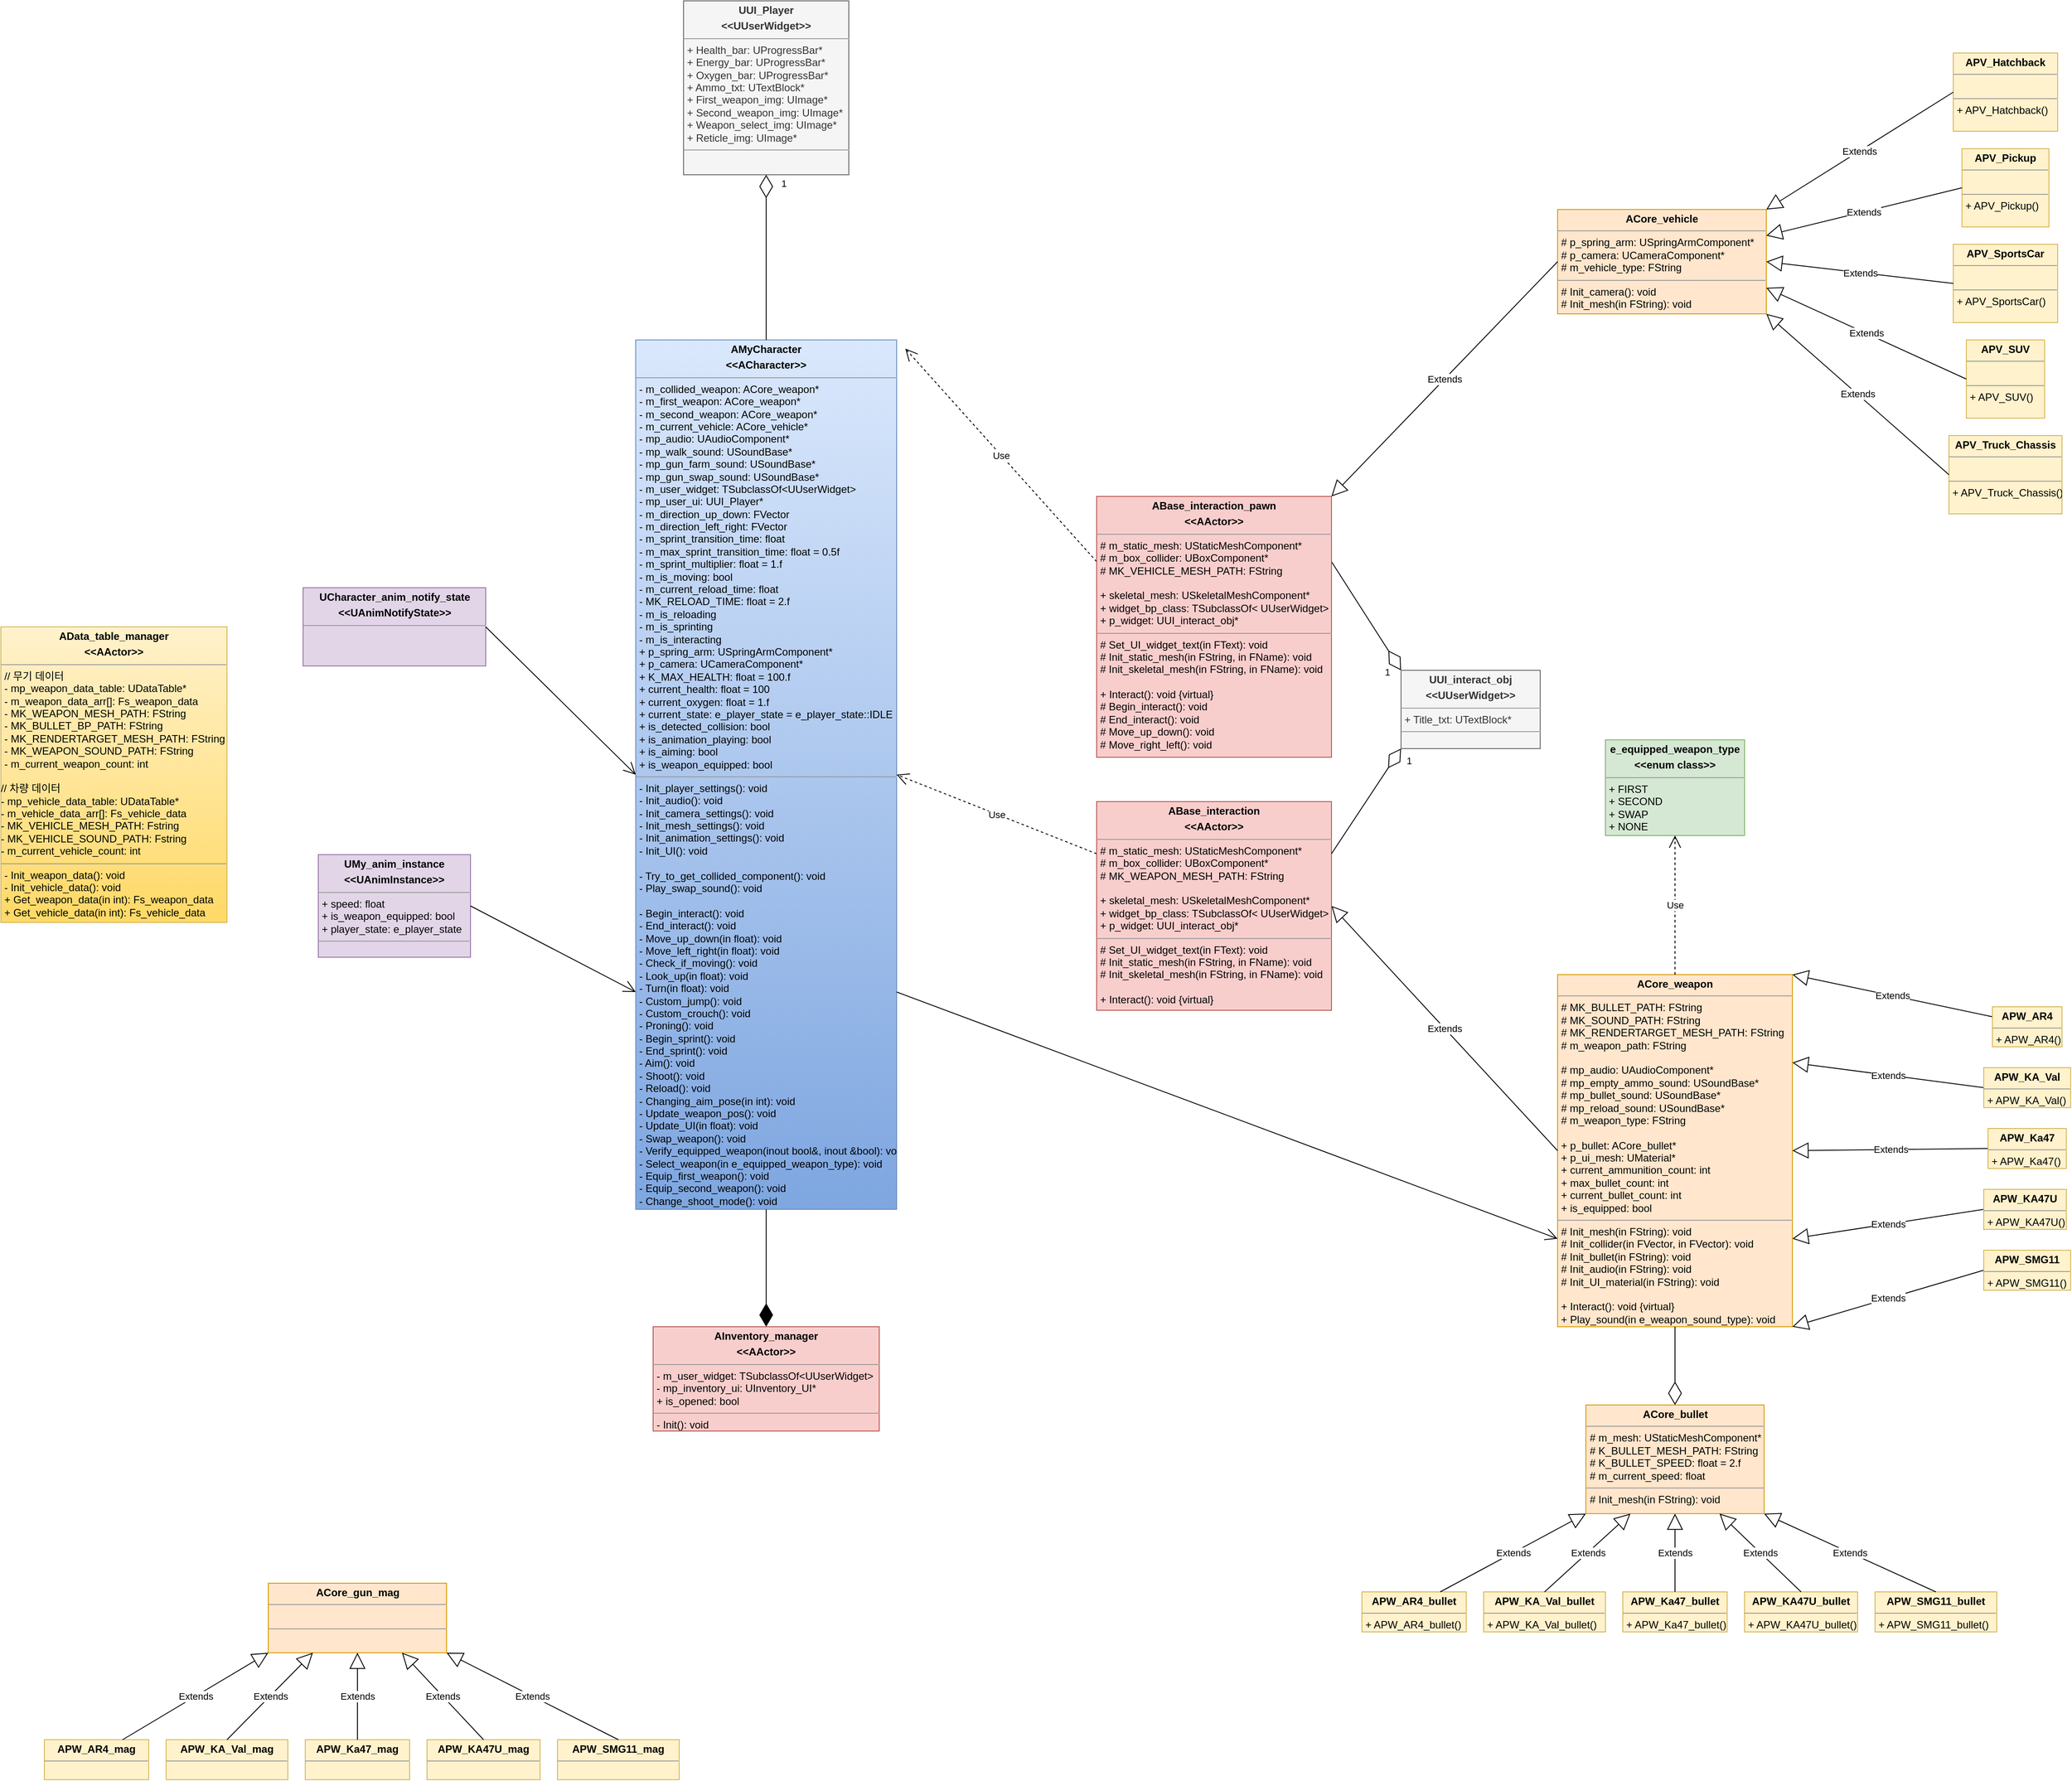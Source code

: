 <mxfile version="15.9.6" type="device"><diagram id="L9ezuEgp61Lx0JteerBj" name="Unreal_FPS"><mxGraphModel dx="4274" dy="2156" grid="1" gridSize="10" guides="1" tooltips="1" connect="1" arrows="1" fold="1" page="1" pageScale="1" pageWidth="827" pageHeight="1169" math="0" shadow="0"><root><mxCell id="0"/><mxCell id="1" parent="0"/><mxCell id="11ihqjajvoXtut_TYOG6-6" value="&lt;p style=&quot;margin: 0px ; margin-top: 4px ; text-align: center&quot;&gt;&lt;b&gt;ACore_vehicle&lt;/b&gt;&lt;/p&gt;&lt;hr size=&quot;1&quot;&gt;&lt;p style=&quot;margin: 0px ; margin-left: 4px&quot;&gt;# p_spring_arm:&amp;nbsp;USpringArmComponent*&lt;/p&gt;&lt;p style=&quot;margin: 0px ; margin-left: 4px&quot;&gt;# p_camera:&amp;nbsp;UCameraComponent*&lt;/p&gt;&lt;p style=&quot;margin: 0px ; margin-left: 4px&quot;&gt;#&amp;nbsp;m_vehicle_type: FString&lt;/p&gt;&lt;hr size=&quot;1&quot;&gt;&lt;p style=&quot;margin: 0px ; margin-left: 4px&quot;&gt;#&amp;nbsp;Init_camera(): void&lt;/p&gt;&lt;p style=&quot;margin: 0px ; margin-left: 4px&quot;&gt;#&amp;nbsp;Init_mesh(in FString): void&lt;/p&gt;" style="verticalAlign=top;align=left;overflow=fill;fontSize=12;fontFamily=Helvetica;html=1;fillColor=#ffe6cc;strokeColor=#d79b00;" parent="1" vertex="1"><mxGeometry x="80" y="80" width="240" height="120" as="geometry"/></mxCell><mxCell id="11ihqjajvoXtut_TYOG6-7" value="&lt;p style=&quot;margin: 0px ; margin-top: 4px ; text-align: center&quot;&gt;&lt;b&gt;ACore_weapon&lt;/b&gt;&lt;/p&gt;&lt;hr size=&quot;1&quot;&gt;&lt;p style=&quot;margin: 0px ; margin-left: 4px&quot;&gt;# MK_BULLET_PATH: FString&lt;/p&gt;&lt;p style=&quot;margin: 0px ; margin-left: 4px&quot;&gt;# MK_SOUND_PATH: FString&lt;/p&gt;&lt;p style=&quot;margin: 0px ; margin-left: 4px&quot;&gt;# MK_RENDERTARGET_MESH_PATH: FString&lt;/p&gt;&lt;p style=&quot;margin: 0px ; margin-left: 4px&quot;&gt;# m_weapon_path: FString&lt;/p&gt;&lt;p style=&quot;margin: 0px ; margin-left: 4px&quot;&gt;&lt;br&gt;&lt;/p&gt;&lt;p style=&quot;margin: 0px ; margin-left: 4px&quot;&gt;# mp_audio: UAudioComponent*&lt;/p&gt;&lt;p style=&quot;margin: 0px ; margin-left: 4px&quot;&gt;# mp_empty_ammo_sound: USoundBase*&lt;/p&gt;&lt;p style=&quot;margin: 0px ; margin-left: 4px&quot;&gt;# mp_bullet_sound: USoundBase*&lt;/p&gt;&lt;p style=&quot;margin: 0px ; margin-left: 4px&quot;&gt;# mp_reload_sound: USoundBase*&lt;/p&gt;&lt;p style=&quot;margin: 0px ; margin-left: 4px&quot;&gt;# m_weapon_type: FString&lt;/p&gt;&lt;p style=&quot;margin: 0px ; margin-left: 4px&quot;&gt;&lt;br&gt;&lt;/p&gt;&lt;p style=&quot;margin: 0px ; margin-left: 4px&quot;&gt;+ p_bullet: ACore_bullet*&lt;/p&gt;&lt;p style=&quot;margin: 0px ; margin-left: 4px&quot;&gt;+ p_ui_mesh: UMaterial*&lt;/p&gt;&lt;p style=&quot;margin: 0px ; margin-left: 4px&quot;&gt;+ current_ammunition_count: int&lt;/p&gt;&lt;p style=&quot;margin: 0px ; margin-left: 4px&quot;&gt;+ max_bullet_count: int&lt;/p&gt;&lt;p style=&quot;margin: 0px ; margin-left: 4px&quot;&gt;+ current_bullet_count: int&lt;/p&gt;&lt;p style=&quot;margin: 0px ; margin-left: 4px&quot;&gt;+ is_equipped: bool&lt;/p&gt;&lt;hr size=&quot;1&quot;&gt;&lt;p style=&quot;margin: 0px ; margin-left: 4px&quot;&gt;&lt;span&gt;# Init_mesh(in FString): void&lt;/span&gt;&lt;br&gt;&lt;/p&gt;&lt;p style=&quot;margin: 0px ; margin-left: 4px&quot;&gt;# Init_collider(in FVector, in FVector): void&lt;/p&gt;&lt;p style=&quot;margin: 0px ; margin-left: 4px&quot;&gt;# Init_bullet(in FString): void&lt;/p&gt;&lt;p style=&quot;margin: 0px ; margin-left: 4px&quot;&gt;# Init_audio(in FString): void&lt;/p&gt;&lt;p style=&quot;margin: 0px ; margin-left: 4px&quot;&gt;# Init_UI_material(in FString): void&lt;/p&gt;&lt;p style=&quot;margin: 0px ; margin-left: 4px&quot;&gt;&lt;br&gt;&lt;/p&gt;&lt;p style=&quot;margin: 0px ; margin-left: 4px&quot;&gt;+ Interact(): void {virtual}&lt;/p&gt;&lt;p style=&quot;margin: 0px ; margin-left: 4px&quot;&gt;+ Play_sound(in e_weapon_sound_type): void&lt;/p&gt;" style="verticalAlign=top;align=left;overflow=fill;fontSize=12;fontFamily=Helvetica;html=1;fillColor=#ffe6cc;strokeColor=#d79b00;" parent="1" vertex="1"><mxGeometry x="80" y="960" width="270" height="405" as="geometry"/></mxCell><mxCell id="11ihqjajvoXtut_TYOG6-8" value="Extends" style="endArrow=block;endSize=16;endFill=0;html=1;rounded=0;entryX=1;entryY=0;entryDx=0;entryDy=0;exitX=0;exitY=0.5;exitDx=0;exitDy=0;" parent="1" source="11ihqjajvoXtut_TYOG6-6" target="nxUF9wHnFdDj-_UctLaT-4" edge="1"><mxGeometry width="160" relative="1" as="geometry"><mxPoint x="-120" y="480" as="sourcePoint"/><mxPoint x="-180" y="410" as="targetPoint"/></mxGeometry></mxCell><mxCell id="11ihqjajvoXtut_TYOG6-9" value="Extends" style="endArrow=block;endSize=16;endFill=0;html=1;rounded=0;entryX=1;entryY=0.5;entryDx=0;entryDy=0;exitX=0;exitY=0.5;exitDx=0;exitDy=0;" parent="1" source="11ihqjajvoXtut_TYOG6-7" target="nxUF9wHnFdDj-_UctLaT-3" edge="1"><mxGeometry width="160" relative="1" as="geometry"><mxPoint x="-80" y="530.0" as="sourcePoint"/><mxPoint x="-180" y="860" as="targetPoint"/></mxGeometry></mxCell><mxCell id="FBOSVaXEJcuXzLTH4mBO-1" value="&lt;p style=&quot;margin: 0px ; margin-top: 4px ; text-align: center&quot;&gt;&lt;b&gt;APV_Pickup&lt;/b&gt;&lt;/p&gt;&lt;hr size=&quot;1&quot;&gt;&lt;p style=&quot;margin: 0px ; margin-left: 4px&quot;&gt;&lt;br&gt;&lt;/p&gt;&lt;hr size=&quot;1&quot;&gt;&lt;p style=&quot;margin: 0px ; margin-left: 4px&quot;&gt;+ APV_Pickup()&lt;/p&gt;" style="verticalAlign=top;align=left;overflow=fill;fontSize=12;fontFamily=Helvetica;html=1;fillColor=#fff2cc;strokeColor=#d6b656;" parent="1" vertex="1"><mxGeometry x="545" y="10" width="100" height="90" as="geometry"/></mxCell><mxCell id="FBOSVaXEJcuXzLTH4mBO-2" value="&lt;p style=&quot;margin: 0px ; margin-top: 4px ; text-align: center&quot;&gt;&lt;b&gt;APV_SportsCar&lt;/b&gt;&lt;/p&gt;&lt;hr size=&quot;1&quot;&gt;&lt;p style=&quot;margin: 0px ; margin-left: 4px&quot;&gt;&lt;br&gt;&lt;/p&gt;&lt;hr size=&quot;1&quot;&gt;&lt;p style=&quot;margin: 0px ; margin-left: 4px&quot;&gt;+ APV_SportsCar()&lt;/p&gt;" style="verticalAlign=top;align=left;overflow=fill;fontSize=12;fontFamily=Helvetica;html=1;fillColor=#fff2cc;strokeColor=#d6b656;" parent="1" vertex="1"><mxGeometry x="535" y="120" width="120" height="90" as="geometry"/></mxCell><mxCell id="FBOSVaXEJcuXzLTH4mBO-3" value="&lt;p style=&quot;margin: 0px ; margin-top: 4px ; text-align: center&quot;&gt;&lt;b&gt;APV_SUV&lt;/b&gt;&lt;/p&gt;&lt;hr size=&quot;1&quot;&gt;&lt;p style=&quot;margin: 0px ; margin-left: 4px&quot;&gt;&lt;br&gt;&lt;/p&gt;&lt;hr size=&quot;1&quot;&gt;&lt;p style=&quot;margin: 0px ; margin-left: 4px&quot;&gt;+ APV_SUV()&lt;/p&gt;" style="verticalAlign=top;align=left;overflow=fill;fontSize=12;fontFamily=Helvetica;html=1;fillColor=#fff2cc;strokeColor=#d6b656;" parent="1" vertex="1"><mxGeometry x="550" y="230" width="90" height="90" as="geometry"/></mxCell><mxCell id="FBOSVaXEJcuXzLTH4mBO-4" value="&lt;p style=&quot;margin: 0px ; margin-top: 4px ; text-align: center&quot;&gt;&lt;b&gt;APV_Truck_Chassis&lt;/b&gt;&lt;br&gt;&lt;/p&gt;&lt;hr size=&quot;1&quot;&gt;&lt;p style=&quot;margin: 0px ; margin-left: 4px&quot;&gt;&lt;br&gt;&lt;/p&gt;&lt;hr size=&quot;1&quot;&gt;&lt;p style=&quot;margin: 0px ; margin-left: 4px&quot;&gt;+ APV_Truck_Chassis()&lt;/p&gt;" style="verticalAlign=top;align=left;overflow=fill;fontSize=12;fontFamily=Helvetica;html=1;fillColor=#fff2cc;strokeColor=#d6b656;" parent="1" vertex="1"><mxGeometry x="530" y="340" width="130" height="90" as="geometry"/></mxCell><mxCell id="FBOSVaXEJcuXzLTH4mBO-5" value="&lt;p style=&quot;margin: 0px ; margin-top: 4px ; text-align: center&quot;&gt;&lt;b&gt;APV_Hatchback&lt;/b&gt;&lt;/p&gt;&lt;hr size=&quot;1&quot;&gt;&lt;p style=&quot;margin: 0px ; margin-left: 4px&quot;&gt;&lt;br&gt;&lt;/p&gt;&lt;hr size=&quot;1&quot;&gt;&lt;p style=&quot;margin: 0px ; margin-left: 4px&quot;&gt;+ APV_Hatchback()&lt;/p&gt;" style="verticalAlign=top;align=left;overflow=fill;fontSize=12;fontFamily=Helvetica;html=1;fillColor=#fff2cc;strokeColor=#d6b656;" parent="1" vertex="1"><mxGeometry x="535" y="-100" width="120" height="90" as="geometry"/></mxCell><mxCell id="FBOSVaXEJcuXzLTH4mBO-6" value="Extends" style="endArrow=block;endSize=16;endFill=0;html=1;rounded=0;entryX=1;entryY=0.25;entryDx=0;entryDy=0;exitX=0;exitY=0.5;exitDx=0;exitDy=0;" parent="1" source="FBOSVaXEJcuXzLTH4mBO-1" target="11ihqjajvoXtut_TYOG6-6" edge="1"><mxGeometry width="160" relative="1" as="geometry"><mxPoint x="370" y="380" as="sourcePoint"/><mxPoint x="530" y="380" as="targetPoint"/></mxGeometry></mxCell><mxCell id="FBOSVaXEJcuXzLTH4mBO-7" value="Extends" style="endArrow=block;endSize=16;endFill=0;html=1;rounded=0;entryX=1;entryY=0.75;entryDx=0;entryDy=0;exitX=0;exitY=0.5;exitDx=0;exitDy=0;" parent="1" source="FBOSVaXEJcuXzLTH4mBO-3" target="11ihqjajvoXtut_TYOG6-6" edge="1"><mxGeometry width="160" relative="1" as="geometry"><mxPoint x="380" y="390" as="sourcePoint"/><mxPoint x="540" y="390" as="targetPoint"/></mxGeometry></mxCell><mxCell id="FBOSVaXEJcuXzLTH4mBO-8" value="Extends" style="endArrow=block;endSize=16;endFill=0;html=1;rounded=0;entryX=1;entryY=0.5;entryDx=0;entryDy=0;exitX=0;exitY=0.5;exitDx=0;exitDy=0;" parent="1" source="FBOSVaXEJcuXzLTH4mBO-2" target="11ihqjajvoXtut_TYOG6-6" edge="1"><mxGeometry width="160" relative="1" as="geometry"><mxPoint x="390" y="400" as="sourcePoint"/><mxPoint x="550" y="400" as="targetPoint"/></mxGeometry></mxCell><mxCell id="FBOSVaXEJcuXzLTH4mBO-9" value="Extends" style="endArrow=block;endSize=16;endFill=0;html=1;rounded=0;entryX=1;entryY=1;entryDx=0;entryDy=0;exitX=0;exitY=0.5;exitDx=0;exitDy=0;" parent="1" source="FBOSVaXEJcuXzLTH4mBO-4" target="11ihqjajvoXtut_TYOG6-6" edge="1"><mxGeometry width="160" relative="1" as="geometry"><mxPoint x="400" y="410" as="sourcePoint"/><mxPoint x="560" y="410" as="targetPoint"/></mxGeometry></mxCell><mxCell id="FBOSVaXEJcuXzLTH4mBO-10" value="Extends" style="endArrow=block;endSize=16;endFill=0;html=1;rounded=0;entryX=1;entryY=0;entryDx=0;entryDy=0;exitX=0;exitY=0.5;exitDx=0;exitDy=0;" parent="1" source="FBOSVaXEJcuXzLTH4mBO-5" target="11ihqjajvoXtut_TYOG6-6" edge="1"><mxGeometry width="160" relative="1" as="geometry"><mxPoint x="410" y="420" as="sourcePoint"/><mxPoint x="570" y="420" as="targetPoint"/></mxGeometry></mxCell><mxCell id="9r6Hu6qhFaiT6cmgpiyw-6" value="Extends" style="endArrow=block;endSize=16;endFill=0;html=1;rounded=0;entryX=1;entryY=0;entryDx=0;entryDy=0;exitX=0;exitY=0.25;exitDx=0;exitDy=0;" parent="1" source="9r6Hu6qhFaiT6cmgpiyw-35" target="11ihqjajvoXtut_TYOG6-7" edge="1"><mxGeometry width="160" relative="1" as="geometry"><mxPoint x="520" y="750" as="sourcePoint"/><mxPoint x="480" y="815" as="targetPoint"/></mxGeometry></mxCell><mxCell id="9r6Hu6qhFaiT6cmgpiyw-7" value="Extends" style="endArrow=block;endSize=16;endFill=0;html=1;rounded=0;entryX=1;entryY=0.25;entryDx=0;entryDy=0;exitX=0;exitY=0.5;exitDx=0;exitDy=0;" parent="1" source="9r6Hu6qhFaiT6cmgpiyw-36" target="11ihqjajvoXtut_TYOG6-7" edge="1"><mxGeometry width="160" relative="1" as="geometry"><mxPoint x="520" y="870" as="sourcePoint"/><mxPoint x="460" y="1125" as="targetPoint"/></mxGeometry></mxCell><mxCell id="9r6Hu6qhFaiT6cmgpiyw-8" value="Extends" style="endArrow=block;endSize=16;endFill=0;html=1;rounded=0;entryX=1;entryY=0.5;entryDx=0;entryDy=0;exitX=0;exitY=0.5;exitDx=0;exitDy=0;" parent="1" source="9r6Hu6qhFaiT6cmgpiyw-37" target="11ihqjajvoXtut_TYOG6-7" edge="1"><mxGeometry width="160" relative="1" as="geometry"><mxPoint x="520" y="1000" as="sourcePoint"/><mxPoint x="560" y="1145" as="targetPoint"/></mxGeometry></mxCell><mxCell id="9r6Hu6qhFaiT6cmgpiyw-10" value="Extends" style="endArrow=block;endSize=16;endFill=0;html=1;rounded=0;entryX=1;entryY=0.75;entryDx=0;entryDy=0;exitX=0;exitY=0.5;exitDx=0;exitDy=0;" parent="1" source="9r6Hu6qhFaiT6cmgpiyw-38" target="11ihqjajvoXtut_TYOG6-7" edge="1"><mxGeometry width="160" relative="1" as="geometry"><mxPoint x="520" y="1120" as="sourcePoint"/><mxPoint x="480" y="1165" as="targetPoint"/></mxGeometry></mxCell><mxCell id="9r6Hu6qhFaiT6cmgpiyw-11" value="Extends" style="endArrow=block;endSize=16;endFill=0;html=1;rounded=0;entryX=1;entryY=1;entryDx=0;entryDy=0;exitX=0;exitY=0.5;exitDx=0;exitDy=0;" parent="1" source="9r6Hu6qhFaiT6cmgpiyw-39" target="11ihqjajvoXtut_TYOG6-7" edge="1"><mxGeometry width="160" relative="1" as="geometry"><mxPoint x="520" y="1240" as="sourcePoint"/><mxPoint x="470" y="1215" as="targetPoint"/></mxGeometry></mxCell><mxCell id="9r6Hu6qhFaiT6cmgpiyw-12" value="&lt;p style=&quot;margin: 0px ; margin-top: 4px ; text-align: center&quot;&gt;&lt;b&gt;AMyCharacter&lt;/b&gt;&lt;/p&gt;&lt;p style=&quot;margin: 0px ; margin-top: 4px ; text-align: center&quot;&gt;&lt;b&gt;&amp;lt;&amp;lt;ACharacter&amp;gt;&amp;gt;&lt;/b&gt;&lt;/p&gt;&lt;hr size=&quot;1&quot;&gt;&lt;p style=&quot;margin: 0px ; margin-left: 4px&quot;&gt;- m_collided_weapon: ACore_weapon*&lt;/p&gt;&lt;p style=&quot;margin: 0px ; margin-left: 4px&quot;&gt;- m_first_weapon: ACore_weapon*&amp;nbsp;&lt;/p&gt;&lt;p style=&quot;margin: 0px ; margin-left: 4px&quot;&gt;- m_second_weapon: ACore_weapon*&lt;/p&gt;&lt;p style=&quot;margin: 0px ; margin-left: 4px&quot;&gt;- m_current_vehicle: ACore_vehicle*&lt;/p&gt;&lt;p style=&quot;margin: 0px ; margin-left: 4px&quot;&gt;- mp_audio: UAudioComponent*&lt;/p&gt;&lt;p style=&quot;margin: 0px ; margin-left: 4px&quot;&gt;- mp_walk_sound: USoundBase*&amp;nbsp;&lt;/p&gt;&lt;p style=&quot;margin: 0px ; margin-left: 4px&quot;&gt;- mp_gun_farm_sound: USoundBase*&amp;nbsp;&lt;/p&gt;&lt;p style=&quot;margin: 0px ; margin-left: 4px&quot;&gt;- mp_gun_swap_sound: USoundBase*&amp;nbsp;&lt;/p&gt;&lt;p style=&quot;margin: 0px ; margin-left: 4px&quot;&gt;- m_user_widget: TSubclassOf&amp;lt;UUserWidget&amp;gt;&lt;/p&gt;&lt;p style=&quot;margin: 0px ; margin-left: 4px&quot;&gt;- mp_user_ui: UUI_Player*&lt;/p&gt;&lt;p style=&quot;margin: 0px ; margin-left: 4px&quot;&gt;- m_direction_up_down: FVector&lt;/p&gt;&lt;p style=&quot;margin: 0px ; margin-left: 4px&quot;&gt;- m_direction_left_right: FVector&lt;/p&gt;&lt;p style=&quot;margin: 0px ; margin-left: 4px&quot;&gt;- m_sprint_transition_time: float&lt;/p&gt;&lt;p style=&quot;margin: 0px ; margin-left: 4px&quot;&gt;- m_max_sprint_transition_time: float = 0.5f&lt;/p&gt;&lt;p style=&quot;margin: 0px ; margin-left: 4px&quot;&gt;- m_sprint_multiplier: float = 1.f&lt;/p&gt;&lt;p style=&quot;margin: 0px ; margin-left: 4px&quot;&gt;- m_is_moving: bool&lt;/p&gt;&lt;p style=&quot;margin: 0px ; margin-left: 4px&quot;&gt;- m_current_reload_time: float&lt;/p&gt;&lt;p style=&quot;margin: 0px ; margin-left: 4px&quot;&gt;- MK_RELOAD_TIME: float = 2.f&lt;/p&gt;&lt;p style=&quot;margin: 0px ; margin-left: 4px&quot;&gt;- m_is_reloading&lt;/p&gt;&lt;p style=&quot;margin: 0px ; margin-left: 4px&quot;&gt;- m_is_sprinting&lt;/p&gt;&lt;p style=&quot;margin: 0px ; margin-left: 4px&quot;&gt;- m_is_interacting&lt;/p&gt;&lt;p style=&quot;margin: 0px ; margin-left: 4px&quot;&gt;+ p_spring_arm: USpringArmComponent*&lt;/p&gt;&lt;p style=&quot;margin: 0px ; margin-left: 4px&quot;&gt;+ p_camera: UCameraComponent*&lt;/p&gt;&lt;p style=&quot;margin: 0px ; margin-left: 4px&quot;&gt;+ K_MAX_HEALTH: float = 100.f&lt;/p&gt;&lt;p style=&quot;margin: 0px ; margin-left: 4px&quot;&gt;+ current_health: float = 100&lt;/p&gt;&lt;p style=&quot;margin: 0px ; margin-left: 4px&quot;&gt;+ current_oxygen: float = 1.f&lt;/p&gt;&lt;p style=&quot;margin: 0px ; margin-left: 4px&quot;&gt;+ current_state: e_player_state = e_player_state::IDLE&lt;/p&gt;&lt;p style=&quot;margin: 0px ; margin-left: 4px&quot;&gt;+ is_detected_collision: bool&lt;/p&gt;&lt;p style=&quot;margin: 0px ; margin-left: 4px&quot;&gt;+ is_animation_playing: bool&amp;nbsp;&amp;nbsp;&lt;/p&gt;&lt;p style=&quot;margin: 0px ; margin-left: 4px&quot;&gt;+ is_aiming: bool&amp;nbsp; &amp;nbsp; &amp;nbsp; &amp;nbsp; &amp;nbsp; &amp;nbsp; &amp;nbsp;&lt;/p&gt;&lt;p style=&quot;margin: 0px ; margin-left: 4px&quot;&gt;+ is_weapon_equipped: bool&amp;nbsp; &amp;nbsp;&lt;/p&gt;&lt;hr size=&quot;1&quot;&gt;&lt;p style=&quot;margin: 0px ; margin-left: 4px&quot;&gt;&lt;span&gt;- Init_player_settings(): void&lt;/span&gt;&lt;br&gt;&lt;/p&gt;&lt;p style=&quot;margin: 0px ; margin-left: 4px&quot;&gt;- Init_audio(): void&lt;/p&gt;&lt;p style=&quot;margin: 0px ; margin-left: 4px&quot;&gt;- Init_camera_settings(): void&lt;/p&gt;&lt;p style=&quot;margin: 0px ; margin-left: 4px&quot;&gt;- Init_mesh_settings(): void&lt;/p&gt;&lt;p style=&quot;margin: 0px ; margin-left: 4px&quot;&gt;- Init_animation_settings(): void&lt;/p&gt;&lt;p style=&quot;margin: 0px ; margin-left: 4px&quot;&gt;- Init_UI(): void&lt;/p&gt;&lt;p style=&quot;margin: 0px ; margin-left: 4px&quot;&gt;&lt;br&gt;&lt;/p&gt;&lt;p style=&quot;margin: 0px ; margin-left: 4px&quot;&gt;- Try_to_get_collided_component(): void&lt;/p&gt;&lt;p style=&quot;margin: 0px ; margin-left: 4px&quot;&gt;- Play_swap_sound(): void&lt;/p&gt;&lt;p style=&quot;margin: 0px ; margin-left: 4px&quot;&gt;&lt;br&gt;&lt;/p&gt;&lt;p style=&quot;margin: 0px ; margin-left: 4px&quot;&gt;- Begin_interact(): void&lt;/p&gt;&lt;p style=&quot;margin: 0px ; margin-left: 4px&quot;&gt;- End_interact(): void&lt;/p&gt;&lt;p style=&quot;margin: 0px ; margin-left: 4px&quot;&gt;- Move_up_down(in float): void&lt;/p&gt;&lt;p style=&quot;margin: 0px ; margin-left: 4px&quot;&gt;- Move_left_right(in float): void&lt;/p&gt;&lt;p style=&quot;margin: 0px ; margin-left: 4px&quot;&gt;- Check_if_moving(): void&lt;/p&gt;&lt;p style=&quot;margin: 0px ; margin-left: 4px&quot;&gt;- Look_up(in float): void&lt;/p&gt;&lt;p style=&quot;margin: 0px ; margin-left: 4px&quot;&gt;- Turn(in float): void&lt;/p&gt;&lt;p style=&quot;margin: 0px ; margin-left: 4px&quot;&gt;- Custom_jump(): void&lt;/p&gt;&lt;p style=&quot;margin: 0px ; margin-left: 4px&quot;&gt;- Custom_crouch(): void&lt;/p&gt;&lt;p style=&quot;margin: 0px ; margin-left: 4px&quot;&gt;- Proning(): void&lt;/p&gt;&lt;p style=&quot;margin: 0px ; margin-left: 4px&quot;&gt;- Begin_sprint(): void&lt;/p&gt;&lt;p style=&quot;margin: 0px ; margin-left: 4px&quot;&gt;- End_sprint(): void&lt;/p&gt;&lt;p style=&quot;margin: 0px ; margin-left: 4px&quot;&gt;- Aim(): void&lt;/p&gt;&lt;p style=&quot;margin: 0px ; margin-left: 4px&quot;&gt;- Shoot(): void&lt;/p&gt;&lt;p style=&quot;margin: 0px ; margin-left: 4px&quot;&gt;- Reload(): void&lt;/p&gt;&lt;p style=&quot;margin: 0px ; margin-left: 4px&quot;&gt;- Changing_aim_pose(in int): void&lt;/p&gt;&lt;p style=&quot;margin: 0px ; margin-left: 4px&quot;&gt;- Update_weapon_pos(): void&lt;/p&gt;&lt;p style=&quot;margin: 0px ; margin-left: 4px&quot;&gt;- Update_UI(in float): void&lt;/p&gt;&lt;p style=&quot;margin: 0px ; margin-left: 4px&quot;&gt;- Swap_weapon(): void&lt;/p&gt;&lt;p style=&quot;margin: 0px ; margin-left: 4px&quot;&gt;- Verify_equipped_weapon(inout bool&amp;amp;, inout &amp;amp;bool): void&lt;/p&gt;&lt;p style=&quot;margin: 0px ; margin-left: 4px&quot;&gt;- Select_weapon(in e_equipped_weapon_type): void&lt;/p&gt;&lt;p style=&quot;margin: 0px ; margin-left: 4px&quot;&gt;- Equip_first_weapon(): void&lt;/p&gt;&lt;p style=&quot;margin: 0px ; margin-left: 4px&quot;&gt;- Equip_second_weapon(): void&lt;/p&gt;&lt;p style=&quot;margin: 0px ; margin-left: 4px&quot;&gt;- Change_shoot_mode(): void&lt;/p&gt;" style="verticalAlign=top;align=left;overflow=fill;fontSize=12;fontFamily=Helvetica;html=1;fillColor=#dae8fc;gradientColor=#7ea6e0;strokeColor=#6c8ebf;" parent="1" vertex="1"><mxGeometry x="-980" y="230" width="300" height="1000" as="geometry"/></mxCell><mxCell id="9r6Hu6qhFaiT6cmgpiyw-13" value="Use" style="endArrow=open;endSize=12;dashed=1;html=1;rounded=0;entryX=1;entryY=0.5;entryDx=0;entryDy=0;exitX=0;exitY=0.25;exitDx=0;exitDy=0;" parent="1" source="nxUF9wHnFdDj-_UctLaT-3" target="9r6Hu6qhFaiT6cmgpiyw-12" edge="1"><mxGeometry width="160" relative="1" as="geometry"><mxPoint x="-450" y="860" as="sourcePoint"/><mxPoint x="-280" y="810" as="targetPoint"/></mxGeometry></mxCell><mxCell id="9r6Hu6qhFaiT6cmgpiyw-14" value="&lt;p style=&quot;margin: 0px ; margin-top: 4px ; text-align: center&quot;&gt;&lt;b&gt;e_equipped_weapon_type&lt;/b&gt;&lt;br&gt;&lt;/p&gt;&lt;p style=&quot;margin: 0px ; margin-top: 4px ; text-align: center&quot;&gt;&lt;b&gt;&amp;lt;&amp;lt;enum class&amp;gt;&amp;gt;&lt;/b&gt;&lt;/p&gt;&lt;hr size=&quot;1&quot;&gt;&lt;p style=&quot;margin: 0px ; margin-left: 4px&quot;&gt;+ FIRST&lt;/p&gt;&lt;p style=&quot;margin: 0px ; margin-left: 4px&quot;&gt;+ SECOND&lt;/p&gt;&lt;p style=&quot;margin: 0px ; margin-left: 4px&quot;&gt;+ SWAP&lt;/p&gt;&lt;p style=&quot;margin: 0px ; margin-left: 4px&quot;&gt;+ NONE&lt;/p&gt;" style="verticalAlign=top;align=left;overflow=fill;fontSize=12;fontFamily=Helvetica;html=1;fillColor=#d5e8d4;strokeColor=#82b366;" parent="1" vertex="1"><mxGeometry x="135" y="690" width="160" height="110" as="geometry"/></mxCell><mxCell id="9r6Hu6qhFaiT6cmgpiyw-15" value="Use" style="endArrow=open;endSize=12;dashed=1;html=1;rounded=0;entryX=0.5;entryY=1;entryDx=0;entryDy=0;exitX=0.5;exitY=0;exitDx=0;exitDy=0;" parent="1" source="11ihqjajvoXtut_TYOG6-7" target="9r6Hu6qhFaiT6cmgpiyw-14" edge="1"><mxGeometry width="160" relative="1" as="geometry"><mxPoint x="160" y="885" as="sourcePoint"/><mxPoint x="320" y="885" as="targetPoint"/></mxGeometry></mxCell><mxCell id="9r6Hu6qhFaiT6cmgpiyw-16" value="&lt;p style=&quot;margin: 0px ; margin-top: 4px ; text-align: center&quot;&gt;&lt;b&gt;ACore_bullet&lt;/b&gt;&lt;/p&gt;&lt;hr size=&quot;1&quot;&gt;&lt;p style=&quot;margin: 0px ; margin-left: 4px&quot;&gt;# m_mesh: UStaticMeshComponent*&lt;/p&gt;&lt;p style=&quot;margin: 0px ; margin-left: 4px&quot;&gt;# K_BULLET_MESH_PATH: FString&lt;/p&gt;&lt;p style=&quot;margin: 0px ; margin-left: 4px&quot;&gt;# K_BULLET_SPEED: float = 2.f&lt;/p&gt;&lt;p style=&quot;margin: 0px ; margin-left: 4px&quot;&gt;# m_current_speed: float&lt;/p&gt;&lt;hr size=&quot;1&quot;&gt;&lt;p style=&quot;margin: 0px ; margin-left: 4px&quot;&gt;&lt;span&gt;# Init_mesh(in FString): void&lt;/span&gt;&lt;br&gt;&lt;/p&gt;" style="verticalAlign=top;align=left;overflow=fill;fontSize=12;fontFamily=Helvetica;html=1;fillColor=#ffe6cc;strokeColor=#d79b00;" parent="1" vertex="1"><mxGeometry x="112.5" y="1455" width="205" height="125" as="geometry"/></mxCell><mxCell id="9r6Hu6qhFaiT6cmgpiyw-18" value="" style="endArrow=diamondThin;endFill=0;endSize=24;html=1;rounded=0;entryX=0.5;entryY=0;entryDx=0;entryDy=0;exitX=0.5;exitY=1;exitDx=0;exitDy=0;" parent="1" source="11ihqjajvoXtut_TYOG6-7" target="9r6Hu6qhFaiT6cmgpiyw-16" edge="1"><mxGeometry width="160" relative="1" as="geometry"><mxPoint x="50" y="1415" as="sourcePoint"/><mxPoint x="210" y="1415" as="targetPoint"/></mxGeometry></mxCell><mxCell id="9r6Hu6qhFaiT6cmgpiyw-23" value="&lt;p style=&quot;margin: 0px ; margin-top: 4px ; text-align: center&quot;&gt;&lt;b&gt;APW_AR4_bullet&lt;/b&gt;&lt;br&gt;&lt;/p&gt;&lt;hr size=&quot;1&quot;&gt;&lt;p style=&quot;margin: 0px ; margin-left: 4px&quot;&gt;&lt;span&gt;+ APW_AR4_bullet()&lt;/span&gt;&lt;br&gt;&lt;/p&gt;" style="verticalAlign=top;align=left;overflow=fill;fontSize=12;fontFamily=Helvetica;html=1;fillColor=#fff2cc;strokeColor=#d6b656;" parent="1" vertex="1"><mxGeometry x="-145" y="1670" width="120" height="46" as="geometry"/></mxCell><mxCell id="9r6Hu6qhFaiT6cmgpiyw-25" value="&lt;p style=&quot;margin: 0px ; margin-top: 4px ; text-align: center&quot;&gt;&lt;b&gt;APW_KA_Val_bullet&lt;/b&gt;&lt;br&gt;&lt;/p&gt;&lt;hr size=&quot;1&quot;&gt;&lt;p style=&quot;margin: 0px ; margin-left: 4px&quot;&gt;&lt;span&gt;+ APW_KA_Val_bullet()&lt;/span&gt;&lt;br&gt;&lt;/p&gt;" style="verticalAlign=top;align=left;overflow=fill;fontSize=12;fontFamily=Helvetica;html=1;fillColor=#fff2cc;strokeColor=#d6b656;" parent="1" vertex="1"><mxGeometry x="-5" y="1670" width="140" height="46" as="geometry"/></mxCell><mxCell id="9r6Hu6qhFaiT6cmgpiyw-27" value="&lt;p style=&quot;margin: 0px ; margin-top: 4px ; text-align: center&quot;&gt;&lt;b&gt;APW_Ka47_bullet&lt;/b&gt;&lt;br&gt;&lt;/p&gt;&lt;hr size=&quot;1&quot;&gt;&lt;p style=&quot;margin: 0px ; margin-left: 4px&quot;&gt;&lt;span&gt;+ APW_Ka47_bullet()&lt;/span&gt;&lt;br&gt;&lt;/p&gt;" style="verticalAlign=top;align=left;overflow=fill;fontSize=12;fontFamily=Helvetica;html=1;fillColor=#fff2cc;strokeColor=#d6b656;" parent="1" vertex="1"><mxGeometry x="155" y="1670" width="120" height="46" as="geometry"/></mxCell><mxCell id="9r6Hu6qhFaiT6cmgpiyw-28" value="&lt;p style=&quot;margin: 0px ; margin-top: 4px ; text-align: center&quot;&gt;&lt;b&gt;APW_KA47U_bullet&lt;/b&gt;&lt;br&gt;&lt;/p&gt;&lt;hr size=&quot;1&quot;&gt;&lt;p style=&quot;margin: 0px ; margin-left: 4px&quot;&gt;&lt;span&gt;+ APW_KA47U_bullet()&lt;/span&gt;&lt;br&gt;&lt;/p&gt;" style="verticalAlign=top;align=left;overflow=fill;fontSize=12;fontFamily=Helvetica;html=1;fillColor=#fff2cc;strokeColor=#d6b656;" parent="1" vertex="1"><mxGeometry x="295" y="1670" width="130" height="46" as="geometry"/></mxCell><mxCell id="9r6Hu6qhFaiT6cmgpiyw-29" value="&lt;p style=&quot;margin: 0px ; margin-top: 4px ; text-align: center&quot;&gt;&lt;b&gt;APW_SMG11_bullet&lt;/b&gt;&lt;/p&gt;&lt;hr size=&quot;1&quot;&gt;&lt;p style=&quot;margin: 0px ; margin-left: 4px&quot;&gt;&lt;span&gt;+ APW_SMG11_bullet()&lt;/span&gt;&lt;br&gt;&lt;/p&gt;" style="verticalAlign=top;align=left;overflow=fill;fontSize=12;fontFamily=Helvetica;html=1;fillColor=#fff2cc;strokeColor=#d6b656;" parent="1" vertex="1"><mxGeometry x="445" y="1670" width="140" height="46" as="geometry"/></mxCell><mxCell id="9r6Hu6qhFaiT6cmgpiyw-30" value="Extends" style="endArrow=block;endSize=16;endFill=0;html=1;rounded=0;entryX=0;entryY=1;entryDx=0;entryDy=0;exitX=0.75;exitY=0;exitDx=0;exitDy=0;" parent="1" source="9r6Hu6qhFaiT6cmgpiyw-23" target="9r6Hu6qhFaiT6cmgpiyw-16" edge="1"><mxGeometry width="160" relative="1" as="geometry"><mxPoint x="-90" y="1715" as="sourcePoint"/><mxPoint x="10" y="1785" as="targetPoint"/></mxGeometry></mxCell><mxCell id="9r6Hu6qhFaiT6cmgpiyw-31" value="Extends" style="endArrow=block;endSize=16;endFill=0;html=1;rounded=0;entryX=0.25;entryY=1;entryDx=0;entryDy=0;exitX=0.5;exitY=0;exitDx=0;exitDy=0;" parent="1" source="9r6Hu6qhFaiT6cmgpiyw-25" target="9r6Hu6qhFaiT6cmgpiyw-16" edge="1"><mxGeometry width="160" relative="1" as="geometry"><mxPoint x="10" y="1825" as="sourcePoint"/><mxPoint x="170" y="1825" as="targetPoint"/></mxGeometry></mxCell><mxCell id="9r6Hu6qhFaiT6cmgpiyw-32" value="Extends" style="endArrow=block;endSize=16;endFill=0;html=1;rounded=0;entryX=0.5;entryY=1;entryDx=0;entryDy=0;exitX=0.5;exitY=0;exitDx=0;exitDy=0;" parent="1" source="9r6Hu6qhFaiT6cmgpiyw-27" target="9r6Hu6qhFaiT6cmgpiyw-16" edge="1"><mxGeometry width="160" relative="1" as="geometry"><mxPoint x="150" y="1835" as="sourcePoint"/><mxPoint x="310" y="1835" as="targetPoint"/></mxGeometry></mxCell><mxCell id="9r6Hu6qhFaiT6cmgpiyw-33" value="Extends" style="endArrow=block;endSize=16;endFill=0;html=1;rounded=0;entryX=0.75;entryY=1;entryDx=0;entryDy=0;exitX=0.5;exitY=0;exitDx=0;exitDy=0;" parent="1" source="9r6Hu6qhFaiT6cmgpiyw-28" target="9r6Hu6qhFaiT6cmgpiyw-16" edge="1"><mxGeometry width="160" relative="1" as="geometry"><mxPoint x="330" y="1875" as="sourcePoint"/><mxPoint x="490" y="1875" as="targetPoint"/></mxGeometry></mxCell><mxCell id="9r6Hu6qhFaiT6cmgpiyw-34" value="Extends" style="endArrow=block;endSize=16;endFill=0;html=1;rounded=0;entryX=1;entryY=1;entryDx=0;entryDy=0;exitX=0.5;exitY=0;exitDx=0;exitDy=0;" parent="1" source="9r6Hu6qhFaiT6cmgpiyw-29" target="9r6Hu6qhFaiT6cmgpiyw-16" edge="1"><mxGeometry width="160" relative="1" as="geometry"><mxPoint x="450" y="1635" as="sourcePoint"/><mxPoint x="610" y="1635" as="targetPoint"/></mxGeometry></mxCell><mxCell id="9r6Hu6qhFaiT6cmgpiyw-35" value="&lt;p style=&quot;margin: 0px ; margin-top: 4px ; text-align: center&quot;&gt;&lt;b&gt;APW_AR4&lt;/b&gt;&lt;br&gt;&lt;/p&gt;&lt;hr size=&quot;1&quot;&gt;&lt;p style=&quot;margin: 0px ; margin-left: 4px&quot;&gt;&lt;span&gt;+ APW_AR4()&lt;/span&gt;&lt;br&gt;&lt;/p&gt;" style="verticalAlign=top;align=left;overflow=fill;fontSize=12;fontFamily=Helvetica;html=1;fillColor=#fff2cc;strokeColor=#d6b656;" parent="1" vertex="1"><mxGeometry x="580" y="997" width="80" height="46" as="geometry"/></mxCell><mxCell id="9r6Hu6qhFaiT6cmgpiyw-36" value="&lt;p style=&quot;margin: 0px ; margin-top: 4px ; text-align: center&quot;&gt;&lt;b&gt;APW_KA_Val&lt;/b&gt;&lt;br&gt;&lt;/p&gt;&lt;hr size=&quot;1&quot;&gt;&lt;p style=&quot;margin: 0px ; margin-left: 4px&quot;&gt;&lt;span&gt;+ APW_KA_Val()&lt;/span&gt;&lt;br&gt;&lt;/p&gt;" style="verticalAlign=top;align=left;overflow=fill;fontSize=12;fontFamily=Helvetica;html=1;fillColor=#fff2cc;strokeColor=#d6b656;" parent="1" vertex="1"><mxGeometry x="570" y="1067" width="100" height="46" as="geometry"/></mxCell><mxCell id="9r6Hu6qhFaiT6cmgpiyw-37" value="&lt;p style=&quot;margin: 0px ; margin-top: 4px ; text-align: center&quot;&gt;&lt;b&gt;APW_Ka47&lt;/b&gt;&lt;br&gt;&lt;/p&gt;&lt;hr size=&quot;1&quot;&gt;&lt;p style=&quot;margin: 0px ; margin-left: 4px&quot;&gt;&lt;span&gt;+ APW_Ka47()&lt;/span&gt;&lt;br&gt;&lt;/p&gt;" style="verticalAlign=top;align=left;overflow=fill;fontSize=12;fontFamily=Helvetica;html=1;fillColor=#fff2cc;strokeColor=#d6b656;" parent="1" vertex="1"><mxGeometry x="575" y="1137" width="90" height="46" as="geometry"/></mxCell><mxCell id="9r6Hu6qhFaiT6cmgpiyw-38" value="&lt;p style=&quot;margin: 0px ; margin-top: 4px ; text-align: center&quot;&gt;&lt;b&gt;APW_KA47U&lt;/b&gt;&lt;br&gt;&lt;/p&gt;&lt;hr size=&quot;1&quot;&gt;&lt;p style=&quot;margin: 0px ; margin-left: 4px&quot;&gt;&lt;span&gt;+ APW_KA47U()&lt;/span&gt;&lt;br&gt;&lt;/p&gt;" style="verticalAlign=top;align=left;overflow=fill;fontSize=12;fontFamily=Helvetica;html=1;fillColor=#fff2cc;strokeColor=#d6b656;" parent="1" vertex="1"><mxGeometry x="570" y="1207" width="95" height="46" as="geometry"/></mxCell><mxCell id="9r6Hu6qhFaiT6cmgpiyw-39" value="&lt;p style=&quot;margin: 0px ; margin-top: 4px ; text-align: center&quot;&gt;&lt;b&gt;APW_SMG11&lt;/b&gt;&lt;/p&gt;&lt;hr size=&quot;1&quot;&gt;&lt;p style=&quot;margin: 0px ; margin-left: 4px&quot;&gt;&lt;span&gt;+ APW_SMG11()&lt;/span&gt;&lt;br&gt;&lt;/p&gt;" style="verticalAlign=top;align=left;overflow=fill;fontSize=12;fontFamily=Helvetica;html=1;fillColor=#fff2cc;strokeColor=#d6b656;" parent="1" vertex="1"><mxGeometry x="570" y="1277" width="100" height="46" as="geometry"/></mxCell><mxCell id="9r6Hu6qhFaiT6cmgpiyw-40" value="&lt;p style=&quot;margin: 0px ; margin-top: 4px ; text-align: center&quot;&gt;&lt;b&gt;UUI_Player&lt;/b&gt;&lt;/p&gt;&lt;p style=&quot;margin: 0px ; margin-top: 4px ; text-align: center&quot;&gt;&lt;b&gt;&amp;lt;&amp;lt;UUserWidget&amp;gt;&amp;gt;&lt;/b&gt;&lt;/p&gt;&lt;hr size=&quot;1&quot;&gt;&lt;p style=&quot;margin: 0px ; margin-left: 4px&quot;&gt;+ Health_bar: UProgressBar*&lt;/p&gt;&lt;p style=&quot;margin: 0px ; margin-left: 4px&quot;&gt;+ Energy_bar: UProgressBar*&lt;/p&gt;&lt;p style=&quot;margin: 0px ; margin-left: 4px&quot;&gt;+ Oxygen_bar: UProgressBar*&lt;/p&gt;&lt;p style=&quot;margin: 0px ; margin-left: 4px&quot;&gt;+ Ammo_txt: UTextBlock*&lt;/p&gt;&lt;p style=&quot;margin: 0px ; margin-left: 4px&quot;&gt;+ First_weapon_img: UImage*&lt;/p&gt;&lt;p style=&quot;margin: 0px ; margin-left: 4px&quot;&gt;+ Second_weapon_img: UImage*&lt;/p&gt;&lt;p style=&quot;margin: 0px ; margin-left: 4px&quot;&gt;+ Weapon_select_img: UImage*&lt;/p&gt;&lt;p style=&quot;margin: 0px ; margin-left: 4px&quot;&gt;+ Reticle_img: UImage*&lt;/p&gt;&lt;hr size=&quot;1&quot;&gt;&lt;p style=&quot;margin: 0px ; margin-left: 4px&quot;&gt;&lt;br&gt;&lt;/p&gt;" style="verticalAlign=top;align=left;overflow=fill;fontSize=12;fontFamily=Helvetica;html=1;fillColor=#f5f5f5;fontColor=#333333;strokeColor=#666666;" parent="1" vertex="1"><mxGeometry x="-925" y="-160" width="190" height="200" as="geometry"/></mxCell><mxCell id="9r6Hu6qhFaiT6cmgpiyw-41" value="" style="endArrow=open;endFill=1;endSize=12;html=1;rounded=0;entryX=0;entryY=0.75;entryDx=0;entryDy=0;exitX=1;exitY=0.75;exitDx=0;exitDy=0;" parent="1" source="9r6Hu6qhFaiT6cmgpiyw-12" target="11ihqjajvoXtut_TYOG6-7" edge="1"><mxGeometry width="160" relative="1" as="geometry"><mxPoint x="-450" y="990" as="sourcePoint"/><mxPoint x="-290" y="990" as="targetPoint"/></mxGeometry></mxCell><mxCell id="9r6Hu6qhFaiT6cmgpiyw-43" value="1" style="endArrow=diamondThin;endFill=0;endSize=24;html=1;rounded=0;entryX=0;entryY=0;entryDx=0;entryDy=0;exitX=1;exitY=0.25;exitDx=0;exitDy=0;" parent="1" source="nxUF9wHnFdDj-_UctLaT-4" target="nxUF9wHnFdDj-_UctLaT-5" edge="1"><mxGeometry x="0.909" y="-15" width="160" relative="1" as="geometry"><mxPoint x="-315" y="410" as="sourcePoint"/><mxPoint x="-100" y="525" as="targetPoint"/><mxPoint as="offset"/></mxGeometry></mxCell><mxCell id="9r6Hu6qhFaiT6cmgpiyw-44" value="&lt;p style=&quot;margin: 0px ; margin-top: 4px ; text-align: center&quot;&gt;&lt;b&gt;UCharacter_anim_notify_state&lt;/b&gt;&lt;br&gt;&lt;/p&gt;&lt;p style=&quot;margin: 0px ; margin-top: 4px ; text-align: center&quot;&gt;&lt;b&gt;&amp;lt;&amp;lt;UAnimNotifyState&amp;gt;&amp;gt;&lt;/b&gt;&lt;/p&gt;&lt;hr size=&quot;1&quot;&gt;&lt;p style=&quot;margin: 0px ; margin-left: 4px&quot;&gt;&lt;br&gt;&lt;/p&gt;" style="verticalAlign=top;align=left;overflow=fill;fontSize=12;fontFamily=Helvetica;html=1;fillColor=#e1d5e7;strokeColor=#9673a6;" parent="1" vertex="1"><mxGeometry x="-1362.5" y="515" width="210" height="90" as="geometry"/></mxCell><mxCell id="9r6Hu6qhFaiT6cmgpiyw-45" value="" style="endArrow=open;endFill=1;endSize=12;html=1;rounded=0;entryX=0;entryY=0.5;entryDx=0;entryDy=0;exitX=1;exitY=0.5;exitDx=0;exitDy=0;" parent="1" source="9r6Hu6qhFaiT6cmgpiyw-44" target="9r6Hu6qhFaiT6cmgpiyw-12" edge="1"><mxGeometry width="160" relative="1" as="geometry"><mxPoint x="-1180" y="670" as="sourcePoint"/><mxPoint x="-1020" y="670" as="targetPoint"/></mxGeometry></mxCell><mxCell id="9r6Hu6qhFaiT6cmgpiyw-47" value="1" style="endArrow=diamondThin;endFill=0;endSize=24;html=1;rounded=0;entryX=0.5;entryY=1;entryDx=0;entryDy=0;exitX=0.5;exitY=0;exitDx=0;exitDy=0;" parent="1" source="9r6Hu6qhFaiT6cmgpiyw-12" target="9r6Hu6qhFaiT6cmgpiyw-40" edge="1"><mxGeometry x="0.895" y="-20" width="160" relative="1" as="geometry"><mxPoint x="-870" y="160" as="sourcePoint"/><mxPoint x="-710" y="160" as="targetPoint"/><mxPoint as="offset"/></mxGeometry></mxCell><mxCell id="9r6Hu6qhFaiT6cmgpiyw-48" value="&lt;p style=&quot;margin: 0px ; margin-top: 4px ; text-align: center&quot;&gt;&lt;b&gt;UMy_anim_instance&lt;/b&gt;&lt;br&gt;&lt;/p&gt;&lt;p style=&quot;margin: 0px ; margin-top: 4px ; text-align: center&quot;&gt;&lt;b&gt;&amp;lt;&amp;lt;UAnimInstance&amp;gt;&amp;gt;&lt;/b&gt;&lt;/p&gt;&lt;hr size=&quot;1&quot;&gt;&lt;p style=&quot;margin: 0px ; margin-left: 4px&quot;&gt;+ speed: float&lt;/p&gt;&lt;p style=&quot;margin: 0px ; margin-left: 4px&quot;&gt;+ is_weapon_equipped: bool&lt;/p&gt;&lt;p style=&quot;margin: 0px ; margin-left: 4px&quot;&gt;+&amp;nbsp;player_state:&amp;nbsp;e_player_state&lt;/p&gt;&lt;hr size=&quot;1&quot;&gt;&lt;p style=&quot;margin: 0px ; margin-left: 4px&quot;&gt;&lt;br&gt;&lt;/p&gt;" style="verticalAlign=top;align=left;overflow=fill;fontSize=12;fontFamily=Helvetica;html=1;fillColor=#e1d5e7;strokeColor=#9673a6;" parent="1" vertex="1"><mxGeometry x="-1345" y="822" width="175" height="118" as="geometry"/></mxCell><mxCell id="9r6Hu6qhFaiT6cmgpiyw-49" value="" style="endArrow=open;endFill=1;endSize=12;html=1;rounded=0;exitX=1;exitY=0.5;exitDx=0;exitDy=0;entryX=0;entryY=0.75;entryDx=0;entryDy=0;" parent="1" source="9r6Hu6qhFaiT6cmgpiyw-48" target="9r6Hu6qhFaiT6cmgpiyw-12" edge="1"><mxGeometry width="160" relative="1" as="geometry"><mxPoint x="-1120" y="880" as="sourcePoint"/><mxPoint x="-960" y="880" as="targetPoint"/></mxGeometry></mxCell><mxCell id="nxUF9wHnFdDj-_UctLaT-2" value="Use" style="endArrow=open;endSize=12;dashed=1;html=1;rounded=0;entryX=1;entryY=0;entryDx=0;entryDy=0;exitX=0;exitY=0.25;exitDx=0;exitDy=0;" parent="1" source="nxUF9wHnFdDj-_UctLaT-4" edge="1"><mxGeometry width="160" relative="1" as="geometry"><mxPoint x="-440" y="540" as="sourcePoint"/><mxPoint x="-670" y="240" as="targetPoint"/></mxGeometry></mxCell><mxCell id="nxUF9wHnFdDj-_UctLaT-3" value="&lt;p style=&quot;margin: 0px ; margin-top: 4px ; text-align: center&quot;&gt;&lt;b&gt;ABase_interaction&lt;/b&gt;&lt;/p&gt;&lt;p style=&quot;margin: 0px ; margin-top: 4px ; text-align: center&quot;&gt;&lt;b&gt;&amp;lt;&amp;lt;AActor&amp;gt;&amp;gt;&lt;/b&gt;&lt;/p&gt;&lt;hr size=&quot;1&quot;&gt;&lt;p style=&quot;margin: 0px ; margin-left: 4px&quot;&gt;# m_static_mesh: UStaticMeshComponent*&lt;/p&gt;&lt;p style=&quot;margin: 0px ; margin-left: 4px&quot;&gt;# m_box_collider: UBoxComponent*&lt;/p&gt;&lt;p style=&quot;margin: 0px ; margin-left: 4px&quot;&gt;# MK_WEAPON_MESH_PATH: FString&lt;/p&gt;&lt;p style=&quot;margin: 0px ; margin-left: 4px&quot;&gt;&lt;br&gt;&lt;/p&gt;&lt;p style=&quot;margin: 0px ; margin-left: 4px&quot;&gt;+ skeletal_mesh: USkeletalMeshComponent*&lt;/p&gt;&lt;p style=&quot;margin: 0px ; margin-left: 4px&quot;&gt;+ widget_bp_class: TSubclassOf&amp;lt; UUserWidget&amp;gt;&lt;/p&gt;&lt;p style=&quot;margin: 0px ; margin-left: 4px&quot;&gt;+ p_widget: UUI_interact_obj*&lt;/p&gt;&lt;hr size=&quot;1&quot;&gt;&lt;p style=&quot;margin: 0px ; margin-left: 4px&quot;&gt;&lt;span&gt;# Set_UI_widget_text(in FText): void&lt;/span&gt;&lt;br&gt;&lt;/p&gt;&lt;p style=&quot;margin: 0px ; margin-left: 4px&quot;&gt;# Init_static_mesh(in FString, in FName): void&lt;/p&gt;&lt;p style=&quot;margin: 0px ; margin-left: 4px&quot;&gt;# Init_skeletal_mesh(in FString, in FName): void&lt;/p&gt;&lt;p style=&quot;margin: 0px ; margin-left: 4px&quot;&gt;&lt;br&gt;&lt;/p&gt;&lt;p style=&quot;margin: 0px ; margin-left: 4px&quot;&gt;+ Interact(): void {virtual}&lt;/p&gt;" style="verticalAlign=top;align=left;overflow=fill;fontSize=12;fontFamily=Helvetica;html=1;fillColor=#f8cecc;strokeColor=#b85450;" parent="1" vertex="1"><mxGeometry x="-450" y="761" width="270" height="240" as="geometry"/></mxCell><mxCell id="nxUF9wHnFdDj-_UctLaT-4" value="&lt;p style=&quot;margin: 0px ; margin-top: 4px ; text-align: center&quot;&gt;&lt;b&gt;ABase_interaction_pawn&lt;/b&gt;&lt;/p&gt;&lt;p style=&quot;margin: 0px ; margin-top: 4px ; text-align: center&quot;&gt;&lt;b&gt;&amp;lt;&amp;lt;AActor&amp;gt;&amp;gt;&lt;/b&gt;&lt;/p&gt;&lt;hr size=&quot;1&quot;&gt;&lt;p style=&quot;margin: 0px ; margin-left: 4px&quot;&gt;# m_static_mesh: UStaticMeshComponent*&lt;/p&gt;&lt;p style=&quot;margin: 0px ; margin-left: 4px&quot;&gt;# m_box_collider: UBoxComponent*&lt;/p&gt;&lt;p style=&quot;margin: 0px ; margin-left: 4px&quot;&gt;# MK_VEHICLE_MESH_PATH: FString&lt;/p&gt;&lt;p style=&quot;margin: 0px ; margin-left: 4px&quot;&gt;&lt;br&gt;&lt;/p&gt;&lt;p style=&quot;margin: 0px ; margin-left: 4px&quot;&gt;+ skeletal_mesh: USkeletalMeshComponent*&lt;/p&gt;&lt;p style=&quot;margin: 0px ; margin-left: 4px&quot;&gt;+ widget_bp_class: TSubclassOf&amp;lt; UUserWidget&amp;gt;&lt;/p&gt;&lt;p style=&quot;margin: 0px ; margin-left: 4px&quot;&gt;+ p_widget: UUI_interact_obj*&lt;/p&gt;&lt;hr size=&quot;1&quot;&gt;&lt;p style=&quot;margin: 0px ; margin-left: 4px&quot;&gt;&lt;span&gt;# Set_UI_widget_text(in FText): void&lt;/span&gt;&lt;br&gt;&lt;/p&gt;&lt;p style=&quot;margin: 0px ; margin-left: 4px&quot;&gt;# Init_static_mesh(in FString, in FName): void&lt;/p&gt;&lt;p style=&quot;margin: 0px ; margin-left: 4px&quot;&gt;# Init_skeletal_mesh(in FString, in FName): void&lt;/p&gt;&lt;p style=&quot;margin: 0px ; margin-left: 4px&quot;&gt;&lt;br&gt;&lt;/p&gt;&lt;p style=&quot;margin: 0px ; margin-left: 4px&quot;&gt;+ Interact(): void {virtual}&lt;/p&gt;&lt;p style=&quot;margin: 0px ; margin-left: 4px&quot;&gt;#&amp;nbsp;Begin_interact(): void&lt;br&gt;&lt;/p&gt;&lt;p style=&quot;margin: 0px ; margin-left: 4px&quot;&gt;# End_interact(): void&lt;br&gt;&lt;/p&gt;&lt;p style=&quot;margin: 0px ; margin-left: 4px&quot;&gt;# Move_up_down(): void&lt;br&gt;&lt;/p&gt;&lt;p style=&quot;margin: 0px ; margin-left: 4px&quot;&gt;# Move_right_left(): void&lt;br&gt;&lt;/p&gt;" style="verticalAlign=top;align=left;overflow=fill;fontSize=12;fontFamily=Helvetica;html=1;fillColor=#f8cecc;strokeColor=#b85450;" parent="1" vertex="1"><mxGeometry x="-450" y="410" width="270" height="300" as="geometry"/></mxCell><mxCell id="nxUF9wHnFdDj-_UctLaT-5" value="&lt;p style=&quot;margin: 0px ; margin-top: 4px ; text-align: center&quot;&gt;&lt;b&gt;UUI_interact_obj&lt;/b&gt;&lt;br&gt;&lt;/p&gt;&lt;p style=&quot;margin: 0px ; margin-top: 4px ; text-align: center&quot;&gt;&lt;b&gt;&amp;lt;&amp;lt;UUserWidget&amp;gt;&amp;gt;&lt;/b&gt;&lt;/p&gt;&lt;hr size=&quot;1&quot;&gt;&lt;p style=&quot;margin: 0px ; margin-left: 4px&quot;&gt;+ Title_txt:&amp;nbsp;UTextBlock*&lt;/p&gt;&lt;hr size=&quot;1&quot;&gt;&lt;p style=&quot;margin: 0px ; margin-left: 4px&quot;&gt;&lt;br&gt;&lt;/p&gt;" style="verticalAlign=top;align=left;overflow=fill;fontSize=12;fontFamily=Helvetica;html=1;fillColor=#f5f5f5;fontColor=#333333;strokeColor=#666666;" parent="1" vertex="1"><mxGeometry x="-100" y="610" width="160" height="90" as="geometry"/></mxCell><mxCell id="nxUF9wHnFdDj-_UctLaT-6" value="1" style="endArrow=diamondThin;endFill=0;endSize=24;html=1;rounded=0;entryX=0;entryY=1;entryDx=0;entryDy=0;exitX=1;exitY=0.25;exitDx=0;exitDy=0;" parent="1" source="nxUF9wHnFdDj-_UctLaT-3" target="nxUF9wHnFdDj-_UctLaT-5" edge="1"><mxGeometry x="0.909" y="-15" width="160" relative="1" as="geometry"><mxPoint x="-180" y="815" as="sourcePoint"/><mxPoint x="-200" y="640" as="targetPoint"/><mxPoint as="offset"/></mxGeometry></mxCell><mxCell id="nxUF9wHnFdDj-_UctLaT-7" value="&lt;p style=&quot;margin: 0px ; margin-top: 4px ; text-align: center&quot;&gt;&lt;b&gt;ACore_gun_mag&lt;/b&gt;&lt;/p&gt;&lt;hr size=&quot;1&quot;&gt;&lt;p style=&quot;margin: 0px ; margin-left: 4px&quot;&gt;&lt;br&gt;&lt;/p&gt;&lt;hr size=&quot;1&quot;&gt;&lt;p style=&quot;margin: 0px ; margin-left: 4px&quot;&gt;&lt;br&gt;&lt;/p&gt;" style="verticalAlign=top;align=left;overflow=fill;fontSize=12;fontFamily=Helvetica;html=1;fillColor=#ffe6cc;strokeColor=#d79b00;" parent="1" vertex="1"><mxGeometry x="-1402.5" y="1660" width="205" height="80" as="geometry"/></mxCell><mxCell id="nxUF9wHnFdDj-_UctLaT-8" value="&lt;p style=&quot;margin: 0px ; margin-top: 4px ; text-align: center&quot;&gt;&lt;b&gt;APW_AR4_mag&lt;/b&gt;&lt;br&gt;&lt;/p&gt;&lt;hr size=&quot;1&quot;&gt;&lt;p style=&quot;margin: 0px ; margin-left: 4px&quot;&gt;&lt;br&gt;&lt;/p&gt;" style="verticalAlign=top;align=left;overflow=fill;fontSize=12;fontFamily=Helvetica;html=1;fillColor=#fff2cc;strokeColor=#d6b656;" parent="1" vertex="1"><mxGeometry x="-1660" y="1840" width="120" height="46" as="geometry"/></mxCell><mxCell id="nxUF9wHnFdDj-_UctLaT-9" value="&lt;p style=&quot;margin: 0px ; margin-top: 4px ; text-align: center&quot;&gt;&lt;b&gt;APW_KA_Val_mag&lt;/b&gt;&lt;br&gt;&lt;/p&gt;&lt;hr size=&quot;1&quot;&gt;&lt;p style=&quot;margin: 0px ; margin-left: 4px&quot;&gt;&lt;br&gt;&lt;/p&gt;" style="verticalAlign=top;align=left;overflow=fill;fontSize=12;fontFamily=Helvetica;html=1;fillColor=#fff2cc;strokeColor=#d6b656;" parent="1" vertex="1"><mxGeometry x="-1520" y="1840" width="140" height="46" as="geometry"/></mxCell><mxCell id="nxUF9wHnFdDj-_UctLaT-10" value="&lt;p style=&quot;margin: 0px ; margin-top: 4px ; text-align: center&quot;&gt;&lt;b&gt;APW_Ka47_mag&lt;/b&gt;&lt;br&gt;&lt;/p&gt;&lt;hr size=&quot;1&quot;&gt;&lt;p style=&quot;margin: 0px ; margin-left: 4px&quot;&gt;&lt;br&gt;&lt;/p&gt;" style="verticalAlign=top;align=left;overflow=fill;fontSize=12;fontFamily=Helvetica;html=1;fillColor=#fff2cc;strokeColor=#d6b656;" parent="1" vertex="1"><mxGeometry x="-1360" y="1840" width="120" height="46" as="geometry"/></mxCell><mxCell id="nxUF9wHnFdDj-_UctLaT-11" value="&lt;p style=&quot;margin: 0px ; margin-top: 4px ; text-align: center&quot;&gt;&lt;b&gt;APW_KA47U_mag&lt;/b&gt;&lt;br&gt;&lt;/p&gt;&lt;hr size=&quot;1&quot;&gt;&lt;p style=&quot;margin: 0px ; margin-left: 4px&quot;&gt;&lt;br&gt;&lt;/p&gt;" style="verticalAlign=top;align=left;overflow=fill;fontSize=12;fontFamily=Helvetica;html=1;fillColor=#fff2cc;strokeColor=#d6b656;" parent="1" vertex="1"><mxGeometry x="-1220" y="1840" width="130" height="46" as="geometry"/></mxCell><mxCell id="nxUF9wHnFdDj-_UctLaT-12" value="&lt;p style=&quot;margin: 0px ; margin-top: 4px ; text-align: center&quot;&gt;&lt;b&gt;APW_SMG11_mag&lt;/b&gt;&lt;/p&gt;&lt;hr size=&quot;1&quot;&gt;&lt;p style=&quot;margin: 0px ; margin-left: 4px&quot;&gt;&lt;br&gt;&lt;/p&gt;" style="verticalAlign=top;align=left;overflow=fill;fontSize=12;fontFamily=Helvetica;html=1;fillColor=#fff2cc;strokeColor=#d6b656;" parent="1" vertex="1"><mxGeometry x="-1070" y="1840" width="140" height="46" as="geometry"/></mxCell><mxCell id="nxUF9wHnFdDj-_UctLaT-13" value="Extends" style="endArrow=block;endSize=16;endFill=0;html=1;rounded=0;entryX=0;entryY=1;entryDx=0;entryDy=0;exitX=0.75;exitY=0;exitDx=0;exitDy=0;" parent="1" source="nxUF9wHnFdDj-_UctLaT-8" target="nxUF9wHnFdDj-_UctLaT-7" edge="1"><mxGeometry width="160" relative="1" as="geometry"><mxPoint x="-1605" y="1920" as="sourcePoint"/><mxPoint x="-1505" y="1990" as="targetPoint"/></mxGeometry></mxCell><mxCell id="nxUF9wHnFdDj-_UctLaT-14" value="Extends" style="endArrow=block;endSize=16;endFill=0;html=1;rounded=0;entryX=0.25;entryY=1;entryDx=0;entryDy=0;exitX=0.5;exitY=0;exitDx=0;exitDy=0;" parent="1" source="nxUF9wHnFdDj-_UctLaT-9" target="nxUF9wHnFdDj-_UctLaT-7" edge="1"><mxGeometry width="160" relative="1" as="geometry"><mxPoint x="-1505" y="2030" as="sourcePoint"/><mxPoint x="-1345" y="2030" as="targetPoint"/></mxGeometry></mxCell><mxCell id="nxUF9wHnFdDj-_UctLaT-15" value="Extends" style="endArrow=block;endSize=16;endFill=0;html=1;rounded=0;entryX=0.5;entryY=1;entryDx=0;entryDy=0;exitX=0.5;exitY=0;exitDx=0;exitDy=0;" parent="1" source="nxUF9wHnFdDj-_UctLaT-10" target="nxUF9wHnFdDj-_UctLaT-7" edge="1"><mxGeometry width="160" relative="1" as="geometry"><mxPoint x="-1365" y="2040" as="sourcePoint"/><mxPoint x="-1205" y="2040" as="targetPoint"/></mxGeometry></mxCell><mxCell id="nxUF9wHnFdDj-_UctLaT-16" value="Extends" style="endArrow=block;endSize=16;endFill=0;html=1;rounded=0;entryX=0.75;entryY=1;entryDx=0;entryDy=0;exitX=0.5;exitY=0;exitDx=0;exitDy=0;" parent="1" source="nxUF9wHnFdDj-_UctLaT-11" target="nxUF9wHnFdDj-_UctLaT-7" edge="1"><mxGeometry width="160" relative="1" as="geometry"><mxPoint x="-1185" y="2080" as="sourcePoint"/><mxPoint x="-1025" y="2080" as="targetPoint"/></mxGeometry></mxCell><mxCell id="nxUF9wHnFdDj-_UctLaT-17" value="Extends" style="endArrow=block;endSize=16;endFill=0;html=1;rounded=0;entryX=1;entryY=1;entryDx=0;entryDy=0;exitX=0.5;exitY=0;exitDx=0;exitDy=0;" parent="1" source="nxUF9wHnFdDj-_UctLaT-12" target="nxUF9wHnFdDj-_UctLaT-7" edge="1"><mxGeometry width="160" relative="1" as="geometry"><mxPoint x="-1065" y="1840" as="sourcePoint"/><mxPoint x="-905" y="1840" as="targetPoint"/></mxGeometry></mxCell><mxCell id="lTL4dB7gcn12y1X1v8s1-5" value="&lt;p style=&quot;margin: 0px ; margin-top: 4px ; text-align: center&quot;&gt;&lt;b&gt;AInventory_manager&lt;/b&gt;&lt;br&gt;&lt;/p&gt;&lt;p style=&quot;margin: 0px ; margin-top: 4px ; text-align: center&quot;&gt;&lt;b&gt;&amp;lt;&amp;lt;AActor&amp;gt;&amp;gt;&lt;/b&gt;&lt;/p&gt;&lt;hr size=&quot;1&quot;&gt;&lt;p style=&quot;margin: 0px ; margin-left: 4px&quot;&gt;- m_user_widget: TSubclassOf&amp;lt;UUserWidget&amp;gt;&lt;/p&gt;&lt;p style=&quot;margin: 0px ; margin-left: 4px&quot;&gt;- mp_inventory_ui: UInventory_UI*&lt;/p&gt;&lt;p style=&quot;margin: 0px ; margin-left: 4px&quot;&gt;+ is_opened: bool&lt;/p&gt;&lt;hr size=&quot;1&quot;&gt;&lt;p style=&quot;margin: 0px ; margin-left: 4px&quot;&gt;- Init(): void&lt;/p&gt;" style="verticalAlign=top;align=left;overflow=fill;fontSize=12;fontFamily=Helvetica;html=1;fillColor=#f8cecc;strokeColor=#b85450;" vertex="1" parent="1"><mxGeometry x="-960" y="1365" width="260" height="120" as="geometry"/></mxCell><mxCell id="lTL4dB7gcn12y1X1v8s1-7" value="" style="endArrow=diamondThin;endFill=1;endSize=24;html=1;rounded=0;entryX=0.5;entryY=0;entryDx=0;entryDy=0;exitX=0.5;exitY=1;exitDx=0;exitDy=0;" edge="1" parent="1" source="9r6Hu6qhFaiT6cmgpiyw-12" target="lTL4dB7gcn12y1X1v8s1-5"><mxGeometry width="160" relative="1" as="geometry"><mxPoint x="-960" y="1280" as="sourcePoint"/><mxPoint x="-800" y="1280" as="targetPoint"/></mxGeometry></mxCell><mxCell id="lTL4dB7gcn12y1X1v8s1-8" value="&lt;p style=&quot;margin: 0px ; margin-top: 4px ; text-align: center&quot;&gt;&lt;b&gt;AData_table_manager&lt;/b&gt;&lt;/p&gt;&lt;p style=&quot;margin: 0px ; margin-top: 4px ; text-align: center&quot;&gt;&lt;b&gt;&amp;lt;&amp;lt;AActor&amp;gt;&amp;gt;&lt;/b&gt;&lt;/p&gt;&lt;hr size=&quot;1&quot;&gt;&lt;p style=&quot;margin: 0px ; margin-left: 4px&quot;&gt;// 무기 데이터&lt;/p&gt;&lt;p style=&quot;margin: 0px ; margin-left: 4px&quot;&gt;- mp_weapon_data_table: UDataTable*&amp;nbsp;&amp;nbsp;&lt;/p&gt;&lt;p style=&quot;margin: 0px ; margin-left: 4px&quot;&gt;- m_weapon_data_arr[]: Fs_weapon_data&amp;nbsp;&lt;/p&gt;&lt;p style=&quot;margin: 0px ; margin-left: 4px&quot;&gt;- MK_WEAPON_MESH_PATH: FString&amp;nbsp;&amp;nbsp;&lt;/p&gt;&lt;p style=&quot;margin: 0px ; margin-left: 4px&quot;&gt;- MK_BULLET_BP_PATH: FString&amp;nbsp; &amp;nbsp; &amp;nbsp; &amp;nbsp; &amp;nbsp;&lt;/p&gt;&lt;p style=&quot;margin: 0px ; margin-left: 4px&quot;&gt;- MK_RENDERTARGET_MESH_PATH: FString&amp;nbsp;&lt;/p&gt;&lt;p style=&quot;margin: 0px ; margin-left: 4px&quot;&gt;- MK_WEAPON_SOUND_PATH: FString&amp;nbsp; &amp;nbsp;&amp;nbsp;&lt;/p&gt;&lt;p style=&quot;margin: 0px ; margin-left: 4px&quot;&gt;- m_current_weapon_count: int&amp;nbsp; &amp;nbsp;&amp;nbsp;&lt;/p&gt;&lt;div&gt;&lt;br&gt;&lt;/div&gt;&lt;div&gt;// 차량 데이터&lt;/div&gt;&lt;div&gt;&lt;div&gt;- mp_vehicle_data_table: UDataTable*&amp;nbsp; &amp;nbsp;&lt;/div&gt;&lt;div&gt;- m_vehicle_data_arr[]: Fs_vehicle_data&lt;/div&gt;&lt;div&gt;- MK_VEHICLE_MESH_PATH: Fstring&amp;nbsp; &amp;nbsp;&amp;nbsp;&lt;/div&gt;&lt;div&gt;- MK_VEHICLE_SOUND_PATH: Fstring&lt;/div&gt;&lt;div&gt;- m_current_vehicle_count: int&amp;nbsp;&lt;/div&gt;&lt;/div&gt;&lt;hr size=&quot;1&quot;&gt;&lt;p style=&quot;margin: 0px ; margin-left: 4px&quot;&gt;-&amp;nbsp;Init_weapon_data(): void&lt;/p&gt;&lt;p style=&quot;margin: 0px ; margin-left: 4px&quot;&gt;-&amp;nbsp;Init_vehicle_data(): void&lt;/p&gt;&lt;p style=&quot;margin: 0px ; margin-left: 4px&quot;&gt;+&amp;nbsp;Get_weapon_data(in int):&amp;nbsp;Fs_weapon_data&lt;/p&gt;&lt;p style=&quot;margin: 0px ; margin-left: 4px&quot;&gt;+&amp;nbsp;Get_vehicle_data(in int):&amp;nbsp;Fs_vehicle_data&lt;/p&gt;" style="verticalAlign=top;align=left;overflow=fill;fontSize=12;fontFamily=Helvetica;html=1;fillColor=#fff2cc;gradientColor=#ffd966;strokeColor=#d6b656;" vertex="1" parent="1"><mxGeometry x="-1710" y="560" width="260" height="340" as="geometry"/></mxCell></root></mxGraphModel></diagram></mxfile>